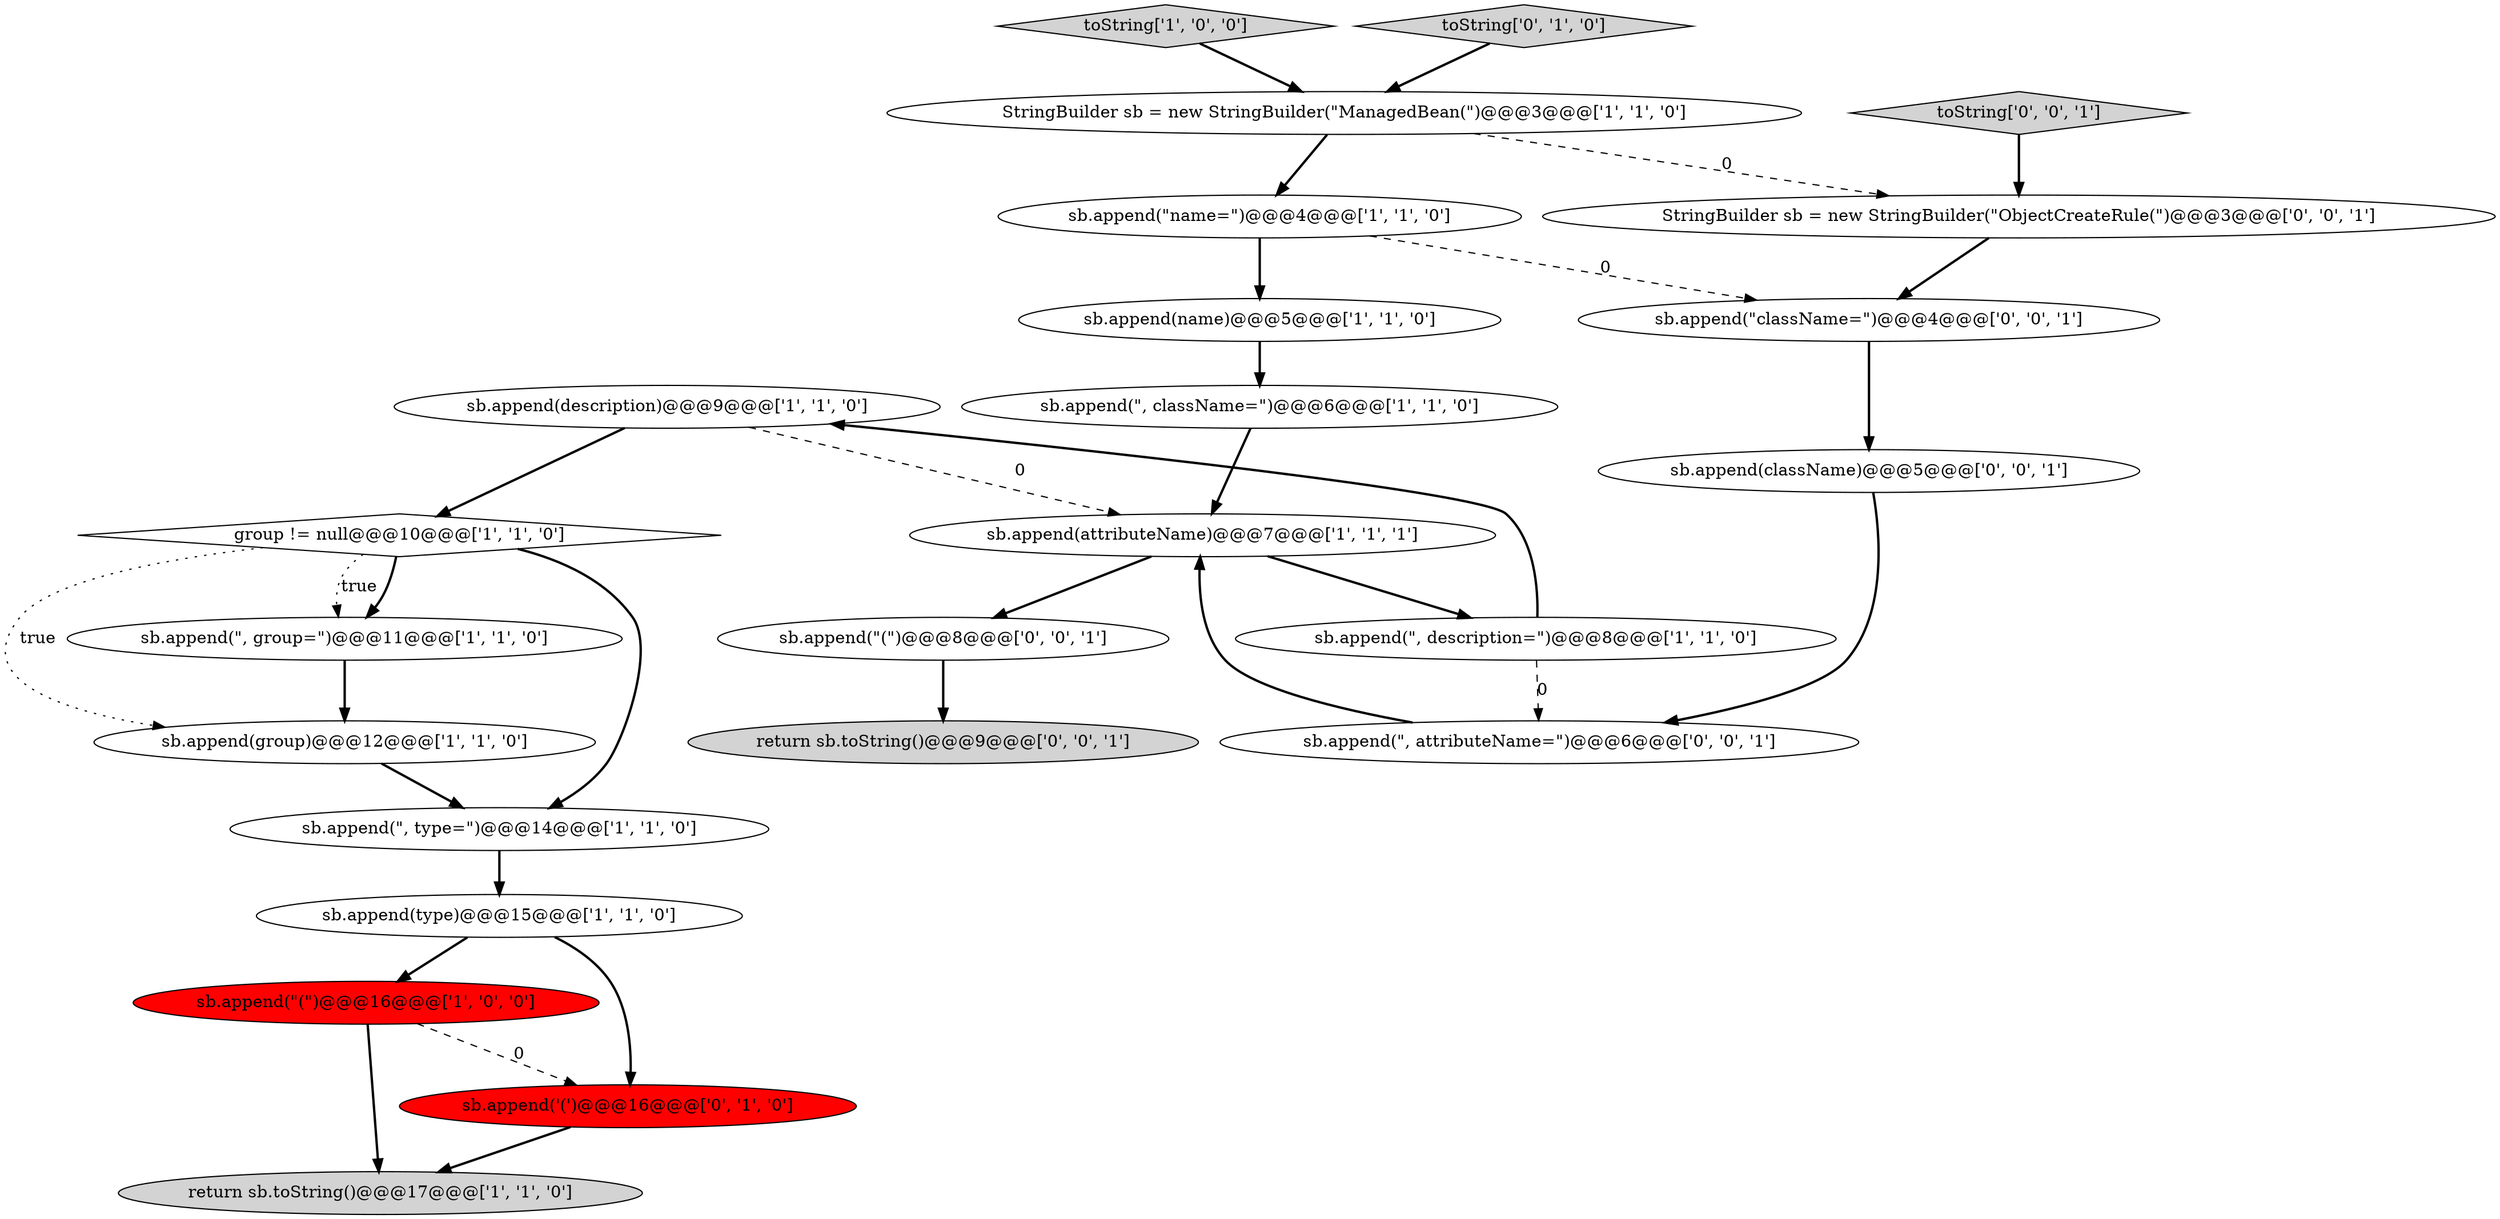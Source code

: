 digraph {
8 [style = filled, label = "return sb.toString()@@@17@@@['1', '1', '0']", fillcolor = lightgray, shape = ellipse image = "AAA0AAABBB1BBB"];
18 [style = filled, label = "sb.append(\", attributeName=\")@@@6@@@['0', '0', '1']", fillcolor = white, shape = ellipse image = "AAA0AAABBB3BBB"];
21 [style = filled, label = "sb.append(className)@@@5@@@['0', '0', '1']", fillcolor = white, shape = ellipse image = "AAA0AAABBB3BBB"];
5 [style = filled, label = "sb.append(attributeName)@@@7@@@['1', '1', '1']", fillcolor = white, shape = ellipse image = "AAA0AAABBB1BBB"];
20 [style = filled, label = "StringBuilder sb = new StringBuilder(\"ObjectCreateRule(\")@@@3@@@['0', '0', '1']", fillcolor = white, shape = ellipse image = "AAA0AAABBB3BBB"];
17 [style = filled, label = "toString['0', '0', '1']", fillcolor = lightgray, shape = diamond image = "AAA0AAABBB3BBB"];
22 [style = filled, label = "sb.append(\"className=\")@@@4@@@['0', '0', '1']", fillcolor = white, shape = ellipse image = "AAA0AAABBB3BBB"];
13 [style = filled, label = "sb.append(\", className=\")@@@6@@@['1', '1', '0']", fillcolor = white, shape = ellipse image = "AAA0AAABBB1BBB"];
9 [style = filled, label = "toString['1', '0', '0']", fillcolor = lightgray, shape = diamond image = "AAA0AAABBB1BBB"];
2 [style = filled, label = "sb.append(\", group=\")@@@11@@@['1', '1', '0']", fillcolor = white, shape = ellipse image = "AAA0AAABBB1BBB"];
0 [style = filled, label = "sb.append(\"name=\")@@@4@@@['1', '1', '0']", fillcolor = white, shape = ellipse image = "AAA0AAABBB1BBB"];
12 [style = filled, label = "sb.append(name)@@@5@@@['1', '1', '0']", fillcolor = white, shape = ellipse image = "AAA0AAABBB1BBB"];
1 [style = filled, label = "sb.append(\", description=\")@@@8@@@['1', '1', '0']", fillcolor = white, shape = ellipse image = "AAA0AAABBB1BBB"];
6 [style = filled, label = "group != null@@@10@@@['1', '1', '0']", fillcolor = white, shape = diamond image = "AAA0AAABBB1BBB"];
14 [style = filled, label = "sb.append(\"(\")@@@16@@@['1', '0', '0']", fillcolor = red, shape = ellipse image = "AAA1AAABBB1BBB"];
4 [style = filled, label = "StringBuilder sb = new StringBuilder(\"ManagedBean(\")@@@3@@@['1', '1', '0']", fillcolor = white, shape = ellipse image = "AAA0AAABBB1BBB"];
15 [style = filled, label = "toString['0', '1', '0']", fillcolor = lightgray, shape = diamond image = "AAA0AAABBB2BBB"];
11 [style = filled, label = "sb.append(\", type=\")@@@14@@@['1', '1', '0']", fillcolor = white, shape = ellipse image = "AAA0AAABBB1BBB"];
10 [style = filled, label = "sb.append(group)@@@12@@@['1', '1', '0']", fillcolor = white, shape = ellipse image = "AAA0AAABBB1BBB"];
23 [style = filled, label = "sb.append(\"(\")@@@8@@@['0', '0', '1']", fillcolor = white, shape = ellipse image = "AAA0AAABBB3BBB"];
19 [style = filled, label = "return sb.toString()@@@9@@@['0', '0', '1']", fillcolor = lightgray, shape = ellipse image = "AAA0AAABBB3BBB"];
7 [style = filled, label = "sb.append(type)@@@15@@@['1', '1', '0']", fillcolor = white, shape = ellipse image = "AAA0AAABBB1BBB"];
3 [style = filled, label = "sb.append(description)@@@9@@@['1', '1', '0']", fillcolor = white, shape = ellipse image = "AAA0AAABBB1BBB"];
16 [style = filled, label = "sb.append('(')@@@16@@@['0', '1', '0']", fillcolor = red, shape = ellipse image = "AAA1AAABBB2BBB"];
3->5 [style = dashed, label="0"];
16->8 [style = bold, label=""];
5->23 [style = bold, label=""];
9->4 [style = bold, label=""];
0->12 [style = bold, label=""];
1->3 [style = bold, label=""];
22->21 [style = bold, label=""];
3->6 [style = bold, label=""];
1->18 [style = dashed, label="0"];
2->10 [style = bold, label=""];
0->22 [style = dashed, label="0"];
21->18 [style = bold, label=""];
4->0 [style = bold, label=""];
20->22 [style = bold, label=""];
7->14 [style = bold, label=""];
6->2 [style = bold, label=""];
6->10 [style = dotted, label="true"];
12->13 [style = bold, label=""];
5->1 [style = bold, label=""];
6->2 [style = dotted, label="true"];
4->20 [style = dashed, label="0"];
18->5 [style = bold, label=""];
6->11 [style = bold, label=""];
23->19 [style = bold, label=""];
7->16 [style = bold, label=""];
15->4 [style = bold, label=""];
13->5 [style = bold, label=""];
14->8 [style = bold, label=""];
14->16 [style = dashed, label="0"];
11->7 [style = bold, label=""];
17->20 [style = bold, label=""];
10->11 [style = bold, label=""];
}
